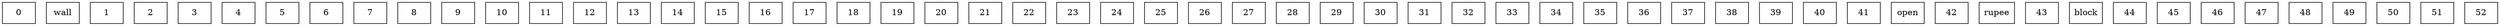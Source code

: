 graph room {
 node [shape="box"]; 0wall [pos="1,1!"]; 1wall [pos="2,1!"]; 2wall [pos="3,1!"]; 3wall [pos="4,1!"]; 4wall [pos="5,1!"]; 5wall [pos="6,1!"]; 6wall [pos="7,1!"]; 7wall [pos="8,1!"]; 8wall [pos="9,1!"]; 9wall [pos="10,1!"]; 10wall [pos="11,1!"]; 11wall [pos="12,1!"]; 12wall [pos="13,1!"]; 13wall [pos="14,1!"]; 14wall [pos="1,2!"]; 15wall [pos="14,2!"]; 16wall [pos="1,3!"]; 17wall [pos="14,3!"]; 18wall [pos="1,4!"]; 19wall [pos="14,4!"]; 20wall [pos="1,5!"]; 21wall [pos="14,5!"]; 22wall [pos="1,6!"]; 23wall [pos="14,6!"]; 24wall [pos="1,7!"]; 25wall [pos="14,7!"]; 26wall [pos="1,8!"]; 27wall [pos="14,8!"]; 28wall [pos="1,9!"]; 29wall [pos="2,9!"]; 30wall [pos="3,9!"]; 31wall [pos="4,9!"]; 32wall [pos="5,9!"]; 33wall [pos="6,9!"]; 34wall [pos="8,9!"]; 35wall [pos="9,9!"]; 36wall [pos="10,9!"]; 37wall [pos="11,9!"]; 38wall [pos="12,9!"]; 39wall [pos="13,9!"]; 40wall [pos="14,9!"]; 41open [pos="7,9!"]; 42rupee [pos="11,6!"]; 43block [pos="4,4!"]; 44block [pos="5,4!"]; 45block [pos="3,5!"]; 46block [pos="4,5!"]; 47block [pos="5,5!"]; 48block [pos="3,6!"]; 49block [pos="4,6!"]; 50block [pos="5,6!"]; 51block [pos="3,7!"]; 52block [pos="4,7!"]; }